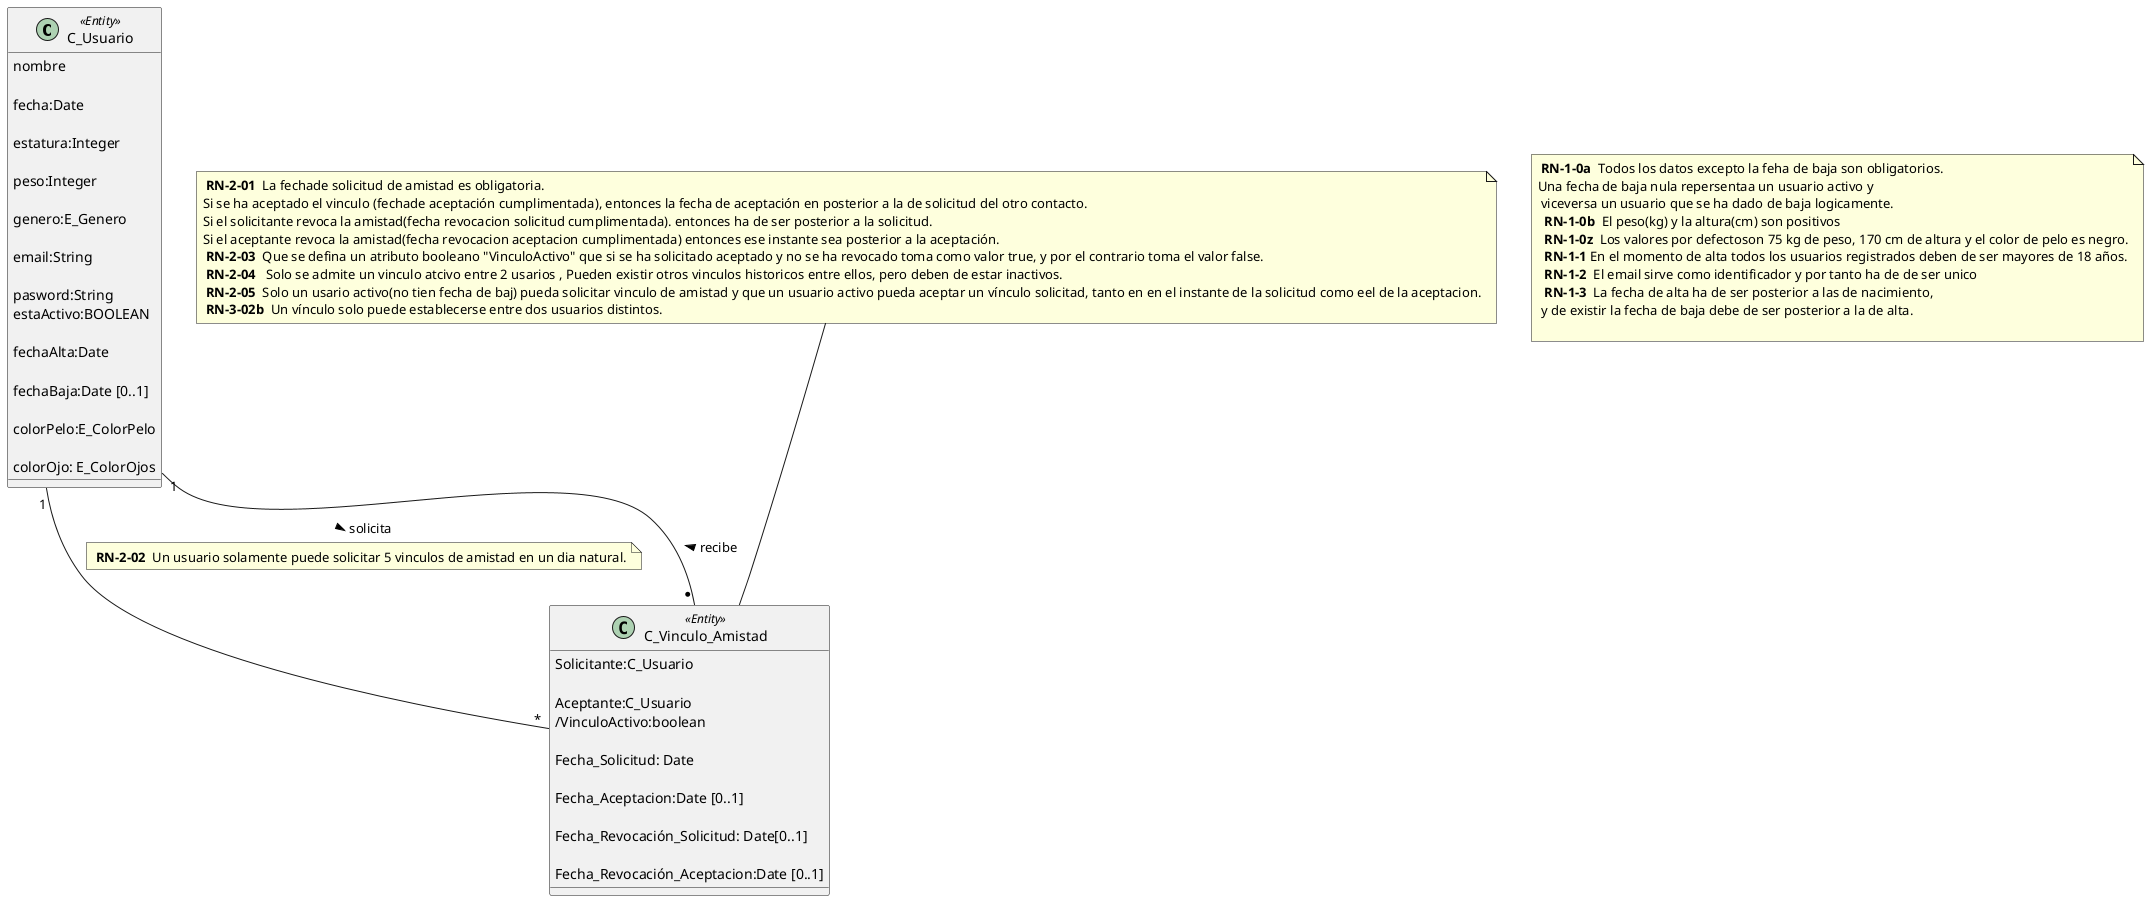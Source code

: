 @startuml
/'la autora es imane Alouane'/
class C_Usuario<<Entity>>{ 

nombre 

fecha:Date

estatura:Integer  

peso:Integer 

genero:E_Genero 

email:String  

pasword:String 
estaActivo:BOOLEAN

fechaAlta:Date 

fechaBaja:Date [0..1] 

colorPelo:E_ColorPelo 

colorOjo: E_ColorOjos 

} 


Class C_Vinculo_Amistad<<Entity>>{ 

Solicitante:C_Usuario 

Aceptante:C_Usuario 
/VinculoActivo:boolean 

Fecha_Solicitud: Date 

Fecha_Aceptacion:Date [0..1] 

Fecha_Revocación_Solicitud: Date[0..1] 

Fecha_Revocación_Aceptacion:Date [0..1]

} 

note as RN_usuarios
<b> RN-1-0a </b> Todos los datos excepto la feha de baja son obligatorios. 
Una fecha de baja nula repersentaa un usuario activo y
 viceversa un usuario que se ha dado de baja logicamente.
 <b> RN-1-0b </b> El peso(kg) y la altura(cm) son positivos
 <b> RN-1-0z </b> Los valores por defectoson 75 kg de peso, 170 cm de altura y el color de pelo es negro.
 <b> RN-1-1 </b>En el momento de alta todos los usuarios registrados deben de ser mayores de 18 años.
 <b> RN-1-2 </b> El email sirve como identificador y por tanto ha de de ser unico
 <b> RN-1-3 </b> La fecha de alta ha de ser posterior a las de nacimiento, 
 y de existir la fecha de baja debe de ser posterior a la de alta.

 end note

 note as RN_vinculos
<b> RN-2-01 </b> La fechade solicitud de amistad es obligatoria.
Si se ha aceptado el vinculo (fechade aceptación cumplimentada), entonces la fecha de aceptación en posterior a la de solicitud del otro contacto.
Si el solicitante revoca la amistad(fecha revocacion solicitud cumplimentada). entonces ha de ser posterior a la solicitud.
Si el aceptante revoca la amistad(fecha revocacion aceptacion cumplimentada) entonces ese instante sea posterior a la aceptación.
<b> RN-2-03 </b> Que se defina un atributo booleano "VinculoActivo" que si se ha solicitado aceptado y no se ha revocado toma como valor true, y por el contrario toma el valor false.
<b> RN-2-04  </b> Solo se admite un vinculo atcivo entre 2 usarios , Pueden existir otros vinculos historicos entre ellos, pero deben de estar inactivos.
<b> RN-2-05 </b> Solo un usario activo(no tien fecha de baj) pueda solicitar vinculo de amistad y que un usuario activo pueda aceptar un vínculo solicitad, tanto en en el instante de la solicitud como eel de la aceptacion.
<b> RN-3-02b </b> Un vínculo solo puede establecerse entre dos usuarios distintos.
end note


RN_vinculos -- C_Vinculo_Amistad
C_Usuario"1"--"*"C_Vinculo_Amistad: solicita >
note on link
<b> RN-2-02 </b> Un usuario solamente puede solicitar 5 vinculos de amistad en un dia natural.
end note
C_Vinculo_Amistad"* "--"1"C_Usuario:recibe > 



@enduml